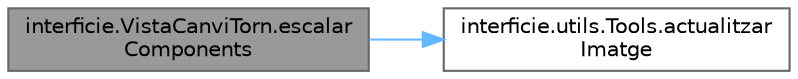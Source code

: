 digraph "interficie.VistaCanviTorn.escalarComponents"
{
 // INTERACTIVE_SVG=YES
 // LATEX_PDF_SIZE
  bgcolor="transparent";
  edge [fontname=Helvetica,fontsize=10,labelfontname=Helvetica,labelfontsize=10];
  node [fontname=Helvetica,fontsize=10,shape=box,height=0.2,width=0.4];
  rankdir="LR";
  Node1 [id="Node000001",label="interficie.VistaCanviTorn.escalar\lComponents",height=0.2,width=0.4,color="gray40", fillcolor="grey60", style="filled", fontcolor="black",tooltip="Escala i posiciona els components segons la mida actual."];
  Node1 -> Node2 [id="edge1_Node000001_Node000002",color="steelblue1",style="solid",tooltip=" "];
  Node2 [id="Node000002",label="interficie.utils.Tools.actualitzar\lImatge",height=0.2,width=0.4,color="grey40", fillcolor="white", style="filled",URL="$classinterficie_1_1utils_1_1_tools.html#aad14ef36a2a433a18d49c46a83531892",tooltip="Actualitza la imatge d'un JLabel redimensionant-la per adaptar-se a les mides màximes indicades mante..."];
}
